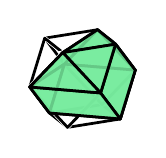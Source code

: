 % polymake for julian
% Sun Jul  8 17:40:28 2018
% unnamed

\begin{tikzpicture}[x  = {(0.9cm,-0.076cm)},
                    y  = {(-0.06cm,0.95cm)},
                    z  = {(-0.44cm,-0.29cm)},
                    scale = 0.5,
                    color = {lightgray}]


  % DEF POINTS
  \coordinate (v0_unnamed__1) at (1, 1, 0);
  \coordinate (v1_unnamed__1) at (1, 0, 1);
  \coordinate (v2_unnamed__1) at (0, 1, 1);
  \coordinate (v3_unnamed__1) at (1, 0, -1);
  \coordinate (v4_unnamed__1) at (0, 1, -1);
  \coordinate (v5_unnamed__1) at (1, -1, 0);
  \coordinate (v6_unnamed__1) at (0, -1, 1);
  \coordinate (v7_unnamed__1) at (-1, 1, 0);
  \coordinate (v8_unnamed__1) at (-1, 0, 1);
  \coordinate (v9_unnamed__1) at (0, -1, -1);
  \coordinate (v10_unnamed__1) at (-1, 0, -1);
  \coordinate (v11_unnamed__1) at (-1, -1, 0);


  % EDGES STYLE
  \definecolor{edgecolor_unnamed__1}{rgb}{ 0,0,0 }
  \tikzstyle{facestyle_unnamed__1} = [fill=none, fill opacity=0.85, preaction={draw=white, line cap=round, line width=1.5 pt}, draw=edgecolor_unnamed__1, line width=1 pt, line cap=round, line join=round]


  % FACES and EDGES and POINTS in the right order
  \draw[facestyle_unnamed__1] (v4_unnamed__1) -- (v0_unnamed__1) -- (v3_unnamed__1) -- (v4_unnamed__1) -- cycle;
  \draw[facestyle_unnamed__1] (v6_unnamed__1) -- (v11_unnamed__1) -- (v9_unnamed__1) -- (v5_unnamed__1) -- (v6_unnamed__1) -- cycle;
  \draw[facestyle_unnamed__1] (v5_unnamed__1) -- (v9_unnamed__1) -- (v3_unnamed__1) -- (v5_unnamed__1) -- cycle;
  \draw[facestyle_unnamed__1] (v10_unnamed__1) -- (v11_unnamed__1) -- (v8_unnamed__1) -- (v7_unnamed__1) -- (v10_unnamed__1) -- cycle;
  \draw[facestyle_unnamed__1] (v10_unnamed__1) -- (v7_unnamed__1) -- (v4_unnamed__1) -- (v10_unnamed__1) -- cycle;
  \draw[facestyle_unnamed__1] (v9_unnamed__1) -- (v11_unnamed__1) -- (v10_unnamed__1) -- (v9_unnamed__1) -- cycle;
  \draw[facestyle_unnamed__1] (v10_unnamed__1) -- (v4_unnamed__1) -- (v3_unnamed__1) -- (v9_unnamed__1) -- (v10_unnamed__1) -- cycle;


  %POINTS


  %FACETS
  \draw[facestyle_unnamed__1] (v8_unnamed__1) -- (v11_unnamed__1) -- (v6_unnamed__1) -- (v8_unnamed__1) -- cycle;


  %POINTS


  %FACETS
  \draw[facestyle_unnamed__1] (v7_unnamed__1) -- (v2_unnamed__1) -- (v0_unnamed__1) -- (v4_unnamed__1) -- (v7_unnamed__1) -- cycle;


  %POINTS


  %FACETS
  \draw[facestyle_unnamed__1] (v7_unnamed__1) -- (v8_unnamed__1) -- (v2_unnamed__1) -- (v7_unnamed__1) -- cycle;


  %POINTS


  %FACETS
  \draw[facestyle_unnamed__1] (v5_unnamed__1) -- (v3_unnamed__1) -- (v0_unnamed__1) -- (v1_unnamed__1) -- (v5_unnamed__1) -- cycle;


  %POINTS


  %FACETS
  \draw[facestyle_unnamed__1] (v6_unnamed__1) -- (v5_unnamed__1) -- (v1_unnamed__1) -- (v6_unnamed__1) -- cycle;


  %POINTS


  %FACETS
  \draw[facestyle_unnamed__1] (v2_unnamed__1) -- (v1_unnamed__1) -- (v0_unnamed__1) -- (v2_unnamed__1) -- cycle;


  %POINTS


  %FACETS
  \draw[facestyle_unnamed__1] (v8_unnamed__1) -- (v6_unnamed__1) -- (v1_unnamed__1) -- (v2_unnamed__1) -- (v8_unnamed__1) -- cycle;


  %POINTS


  %FACETS

  % DEF POINTS
  \coordinate (v0_unnamed__2) at (1, 1, 0);
  \coordinate (v1_unnamed__2) at (1, 0, 1);
  \coordinate (v2_unnamed__2) at (0, 1, 1);
  \coordinate (v3_unnamed__2) at (1, 0, -1);
  \coordinate (v4_unnamed__2) at (0, 1, -1);
  \coordinate (v5_unnamed__2) at (1, -1, 0);
  \coordinate (v6_unnamed__2) at (-1, 0, 1);
  \coordinate (v7_unnamed__2) at (-1, 0, -1);
  \coordinate (v8_unnamed__2) at (-1, -1, 0);


  % EDGES STYLE
  \definecolor{edgecolor_unnamed__2}{rgb}{ 0,0,0 }

  % FACES STYLE
  \definecolor{facetcolor_unnamed__2}{rgb}{ 0.467,0.925,0.62 }

  \tikzstyle{facestyle_unnamed__2} = [fill=facetcolor_unnamed__2, fill opacity=0.85, draw=edgecolor_unnamed__2, line width=1 pt, line cap=round, line join=round]


  % FACES and EDGES and POINTS in the right order
  \draw[facestyle_unnamed__2] (v4_unnamed__2) -- (v0_unnamed__2) -- (v3_unnamed__2) -- (v4_unnamed__2) -- cycle;
  \draw[facestyle_unnamed__2] (v7_unnamed__2) -- (v6_unnamed__2) -- (v2_unnamed__2) -- (v4_unnamed__2) -- (v7_unnamed__2) -- cycle;
  \draw[facestyle_unnamed__2] (v8_unnamed__2) -- (v6_unnamed__2) -- (v7_unnamed__2) -- (v8_unnamed__2) -- cycle;
  \draw[facestyle_unnamed__2] (v7_unnamed__2) -- (v4_unnamed__2) -- (v3_unnamed__2) -- (v7_unnamed__2) -- cycle;
  \draw[facestyle_unnamed__2] (v8_unnamed__2) -- (v7_unnamed__2) -- (v3_unnamed__2) -- (v5_unnamed__2) -- (v8_unnamed__2) -- cycle;


  %POINTS


  %FACETS
  \draw[facestyle_unnamed__2] (v4_unnamed__2) -- (v2_unnamed__2) -- (v0_unnamed__2) -- (v4_unnamed__2) -- cycle;


  %POINTS


  %FACETS
  \draw[facestyle_unnamed__2] (v5_unnamed__2) -- (v3_unnamed__2) -- (v0_unnamed__2) -- (v1_unnamed__2) -- (v5_unnamed__2) -- cycle;


  %POINTS


  %FACETS
  \draw[facestyle_unnamed__2] (v8_unnamed__2) -- (v5_unnamed__2) -- (v1_unnamed__2) -- (v6_unnamed__2) -- (v8_unnamed__2) -- cycle;


  %POINTS


  %FACETS
  \draw[facestyle_unnamed__2] (v2_unnamed__2) -- (v1_unnamed__2) -- (v0_unnamed__2) -- (v2_unnamed__2) -- cycle;


  %POINTS


  %FACETS
  \draw[facestyle_unnamed__2] (v2_unnamed__2) -- (v6_unnamed__2) -- (v1_unnamed__2) -- (v2_unnamed__2) -- cycle;


  %POINTS


  %FACETS

\end{tikzpicture}
